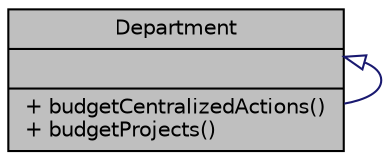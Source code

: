 digraph "Department"
{
 // LATEX_PDF_SIZE
  bgcolor="transparent";
  edge [fontname="Helvetica",fontsize="10",labelfontname="Helvetica",labelfontsize="10"];
  node [fontname="Helvetica",fontsize="10",shape=record];
  Node1 [label="{Department\n||+ budgetCentralizedActions()\l+ budgetProjects()\l}",height=0.2,width=0.4,color="black", fillcolor="grey75", style="filled", fontcolor="black",tooltip="Modelo que extiende las funcionalidades del modelo base Department."];
  Node1 -> Node1 [dir="back",color="midnightblue",fontsize="10",style="solid",arrowtail="onormal",fontname="Helvetica"];
}
